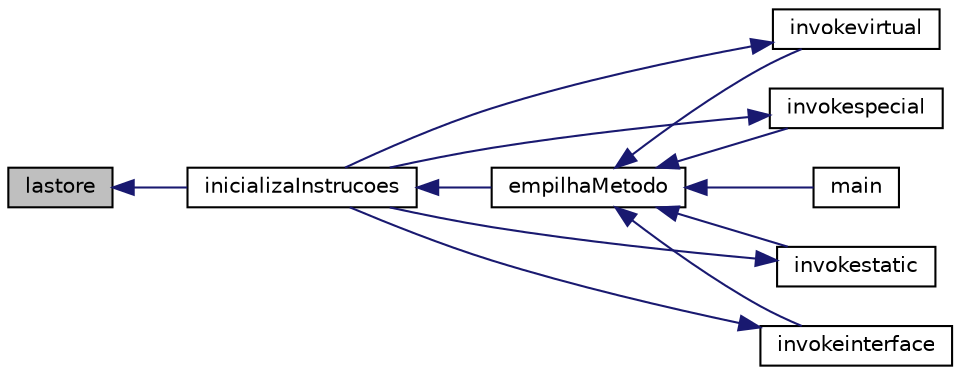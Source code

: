 digraph "lastore"
{
 // INTERACTIVE_SVG=YES
  edge [fontname="Helvetica",fontsize="10",labelfontname="Helvetica",labelfontsize="10"];
  node [fontname="Helvetica",fontsize="10",shape=record];
  rankdir="LR";
  Node3155 [label="lastore",height=0.2,width=0.4,color="black", fillcolor="grey75", style="filled", fontcolor="black"];
  Node3155 -> Node3156 [dir="back",color="midnightblue",fontsize="10",style="solid",fontname="Helvetica"];
  Node3156 [label="inicializaInstrucoes",height=0.2,width=0.4,color="black", fillcolor="white", style="filled",URL="$instrucao_8h.html#a308f4b87fb42ab5a62790c0127003ebe"];
  Node3156 -> Node3157 [dir="back",color="midnightblue",fontsize="10",style="solid",fontname="Helvetica"];
  Node3157 [label="empilhaMetodo",height=0.2,width=0.4,color="black", fillcolor="white", style="filled",URL="$metodo_8h.html#a68acc5b3f2238f62b7d0ee50964183c1"];
  Node3157 -> Node3158 [dir="back",color="midnightblue",fontsize="10",style="solid",fontname="Helvetica"];
  Node3158 [label="invokevirtual",height=0.2,width=0.4,color="black", fillcolor="white", style="filled",URL="$instrucao_8h.html#a78801a57dd7317b58754d741e22607a7"];
  Node3158 -> Node3156 [dir="back",color="midnightblue",fontsize="10",style="solid",fontname="Helvetica"];
  Node3157 -> Node3159 [dir="back",color="midnightblue",fontsize="10",style="solid",fontname="Helvetica"];
  Node3159 [label="invokespecial",height=0.2,width=0.4,color="black", fillcolor="white", style="filled",URL="$instrucao_8h.html#aea396d65920fd2046b81c2b5742f8fc2"];
  Node3159 -> Node3156 [dir="back",color="midnightblue",fontsize="10",style="solid",fontname="Helvetica"];
  Node3157 -> Node3160 [dir="back",color="midnightblue",fontsize="10",style="solid",fontname="Helvetica"];
  Node3160 [label="invokestatic",height=0.2,width=0.4,color="black", fillcolor="white", style="filled",URL="$instrucao_8h.html#a99b74fdcaa5d59615718fc49f4cb1bf2"];
  Node3160 -> Node3156 [dir="back",color="midnightblue",fontsize="10",style="solid",fontname="Helvetica"];
  Node3157 -> Node3161 [dir="back",color="midnightblue",fontsize="10",style="solid",fontname="Helvetica"];
  Node3161 [label="invokeinterface",height=0.2,width=0.4,color="black", fillcolor="white", style="filled",URL="$instrucao_8h.html#a04465c61aa4c123ce79dc562244e7af8"];
  Node3161 -> Node3156 [dir="back",color="midnightblue",fontsize="10",style="solid",fontname="Helvetica"];
  Node3157 -> Node3162 [dir="back",color="midnightblue",fontsize="10",style="solid",fontname="Helvetica"];
  Node3162 [label="main",height=0.2,width=0.4,color="black", fillcolor="white", style="filled",URL="$main_8c.html#a0ddf1224851353fc92bfbff6f499fa97"];
}
